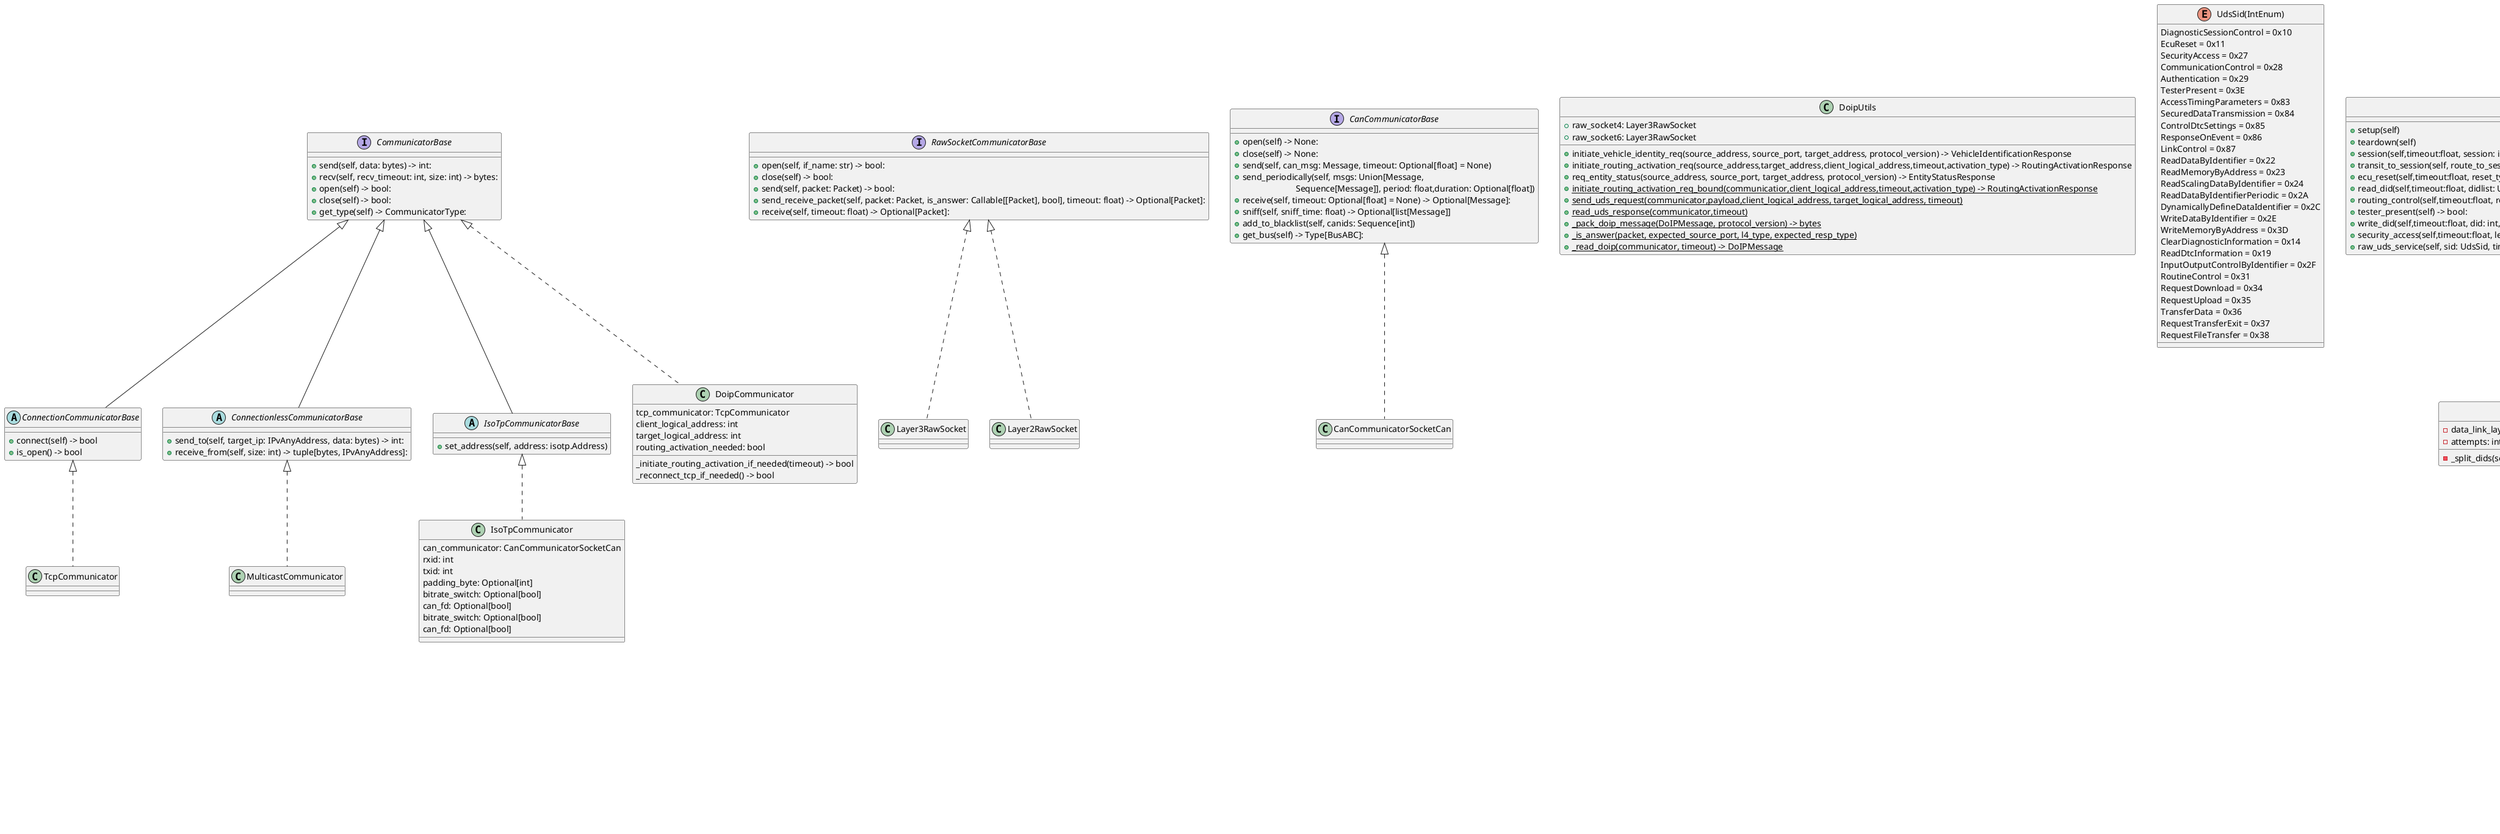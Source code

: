 @startuml communication_and_utils_stack_v4

interface CommunicatorBase {
    +send(self, data: bytes) -> int:
    +recv(self, recv_timeout: int, size: int) -> bytes:
    +open(self) -> bool:
    +close(self) -> bool:
    +get_type(self) -> CommunicatorType:
}

abstract ConnectionCommunicatorBase extends CommunicatorBase {
    +connect(self) -> bool
    +is_open() -> bool
}

abstract ConnectionlessCommunicatorBase extends CommunicatorBase {
    +send_to(self, target_ip: IPvAnyAddress, data: bytes) -> int:
    +receive_from(self, size: int) -> tuple[bytes, IPvAnyAddress]:
}

interface RawSocketCommunicatorBase {
    +open(self, if_name: str) -> bool:
    +close(self) -> bool:
    +send(self, packet: Packet) -> bool:
    +send_receive_packet(self, packet: Packet, is_answer: Callable[[Packet], bool], timeout: float) -> Optional[Packet]:
    +receive(self, timeout: float) -> Optional[Packet]:
}

interface CanCommunicatorBase {
    +open(self) -> None:
    +close(self) -> None:
    +send(self, can_msg: Message, timeout: Optional[float] = None)
    +send_periodically(self, msgs: Union[Message, 
    \t\t\tSequence[Message]], period: float,duration: Optional[float])
    +receive(self, timeout: Optional[float] = None) -> Optional[Message]:
    +sniff(self, sniff_time: float) -> Optional[list[Message]]
    +add_to_blacklist(self, canids: Sequence[int])
    +get_bus(self) -> Type[BusABC]:
}

abstract IsoTpCommunicatorBase extends CommunicatorBase {
    +set_address(self, address: isotp.Address)
}

class DoipUtils {
    +raw_socket4: Layer3RawSocket
    +raw_socket6: Layer3RawSocket

    +initiate_vehicle_identity_req(source_address, source_port, target_address, protocol_version) -> VehicleIdentificationResponse
    +initiate_routing_activation_req(source_address,target_address,client_logical_address,timeout,activation_type) -> RoutingActivationResponse
    +req_entity_status(source_address, source_port, target_address, protocol_version) -> EntityStatusResponse
    +{static}initiate_routing_activation_req_bound(communicatior,client_logical_address,timeout,activation_type) -> RoutingActivationResponse
    +{static}send_uds_request(communicator,payload,client_logical_address, target_logical_address, timeout)
    +{static}read_uds_response(communicator,timeout)
    +{static}_pack_doip_message(DoIPMessage, protocol_version) -> bytes
    +{static}_is_answer(packet, expected_source_port, l4_type, expected_resp_type)
    +{static}_read_doip(communicator, timeout) -> DoIPMessage
}

enum UdsSid(IntEnum) {
DiagnosticSessionControl = 0x10
EcuReset = 0x11
SecurityAccess = 0x27
CommunicationControl = 0x28
Authentication = 0x29
TesterPresent = 0x3E
AccessTimingParameters = 0x83
SecuredDataTransmission = 0x84
ControlDtcSettings = 0x85
ResponseOnEvent = 0x86
LinkControl = 0x87
ReadDataByIdentifier = 0x22
ReadMemoryByAddress = 0x23
ReadScalingDataByIdentifier = 0x24
ReadDataByIdentifierPeriodic = 0x2A
DynamicallyDefineDataIdentifier = 0x2C
WriteDataByIdentifier = 0x2E
WriteMemoryByAddress = 0x3D
ClearDiagnosticInformation = 0x14
ReadDtcInformation = 0x19
InputOutputControlByIdentifier = 0x2F
RoutineControl = 0x31
RequestDownload = 0x34
RequestUpload = 0x35
TransferData = 0x36
RequestTransferExit = 0x37
RequestFileTransfer = 0x38
}

interface UdsUtilsBase {
    +setup(self)
    +teardown(self)
    +session(self,timeout:float, session: int, standard_version: int = udsoncan.latest_standard) -> SessionControlResultData:
    +transit_to_session(self, route_to_session: list[SESSION_ACCESS], timeout: float, standard_version: int) -> bool
    +ecu_reset(self,timeout:float, reset_type: int) -> bool:
    +read_did(self,timeout:float, didlist: Union[int, list[int]]) -> list[RdidDataTuple(did, data)]:
    +routing_control(self,timeout:float, routine_id: int, control_type: int, data: Optional[bytes] = None) -> RoutingControlResponseData:
    +tester_present(self) -> bool:
    +write_did(self,timeout:float, did: int, data: str) -> bool:
    +security_access(self,timeout:float, level: int, security_algorithm: Type[SECURITY_ALGORITHM_BASE], bytes]) -> bool:
	+raw_uds_service(self, sid: UdsSid, timeout: float, sub_function: Optional[int] = None, data: Optional[bytes] = None) -> RawUdsResponse:
}

class UdsUtils implements UdsUtilsBase{
    -data_link_layer: Union[IsoTpCommunicator, DoipCommunicator]
    -attempts: int
    -_split_dids(self, didlist: Union[int, list[int]], data_hex: str) -> list[RdidDataTuple(did, data)]:
}

interface IDeviceShell {
    exec_command (self, command: str, testcase_filter: Optional[str] = None) -> Tuple[str, ...]:
    teardown (self)
}

class DoipCommunicator implements CommunicatorBase{
    tcp_communicator: TcpCommunicator
    client_logical_address: int
    target_logical_address: int
    routing_activation_needed: bool
    _initiate_routing_activation_if_needed(timeout) -> bool
    _reconnect_tcp_if_needed() -> bool
}

class IsoTpCommunicator implements IsoTpCommunicatorBase{
    can_communicator: CanCommunicatorSocketCan
    rxid: int
    txid: int
    padding_byte: Optional[int]
    bitrate_switch: Optional[bool]
    can_fd: Optional[bool]
    bitrate_switch: Optional[bool]
    can_fd: Optional[bool]
}

class AdbDeviceShell implements IDeviceShell
class SerialDeviceShell implements IDeviceShell
class SshDeviceShell implements IDeviceShell
class Layer3RawSocket implements RawSocketCommunicatorBase
class Layer2RawSocket implements RawSocketCommunicatorBase
class TcpCommunicator implements ConnectionCommunicatorBase
class MulticastCommunicator implements ConnectionlessCommunicatorBase
class CanCommunicatorSocketCan implements CanCommunicatorBase

package plugins {

interface PluginBase extends ParsabeModel{
    +{abstract}setup()
    +{abstract}teardown()
}

abstract BackgroundPluginBase extends PluginBase {
    -_task: asyncio.Task
    +start()
    +async stop()
    +{abstract}async run()
    -async _run_wrapper()
}

abstract EventNotifierPluginBase extends PluginBase {
    +{abstract}set_notifier(on_event_callback, on_error_callback)
}

abstract InteractivePluginBase extends PluginBase

abstract ResetPluginBase extends InteractivePluginBase {
    +{abstract}reset()
}


class RelayResetPlugin implements ResetPluginBase{
    -reset_pin: int
    -gpio_chip: str
}

class UdsBasedEcuResetPlugin implements ResetPluginBase{
    -uds_utils: UdsUtils
    -reset_type: int
    -operation_timeout: float
}

abstract TesterPresentSenderPluginBase extends BackgroundPluginBase

class TesterPresentSenderPlugin implements TesterPresentSenderPluginBase {
    -uds_utils: UdsUtils
    -intervals: float
}

abstract Klam15SenderPluginBase extends BackgroundPluginBase

class Klam15SenderPlugin implements Klam15SenderPluginBase {
    -uds_utils: UdsUtils
    -intervals: float
}

abstract InteractiveCrashDetectionPluginBase extends InteractivePluginBase {
    +{abstract}check_crash() -> bool
}

abstract BackgroundCrashDetectionPluginBase extends BackgroundPluginBase, EventNotifierPluginBase

class SessionChangeCrashDetector implements InteractiveCrashDetectionPluginBase {
    -uds_utils: UdsUtils
    -current_session: int
    -operation_timeout: float
}

class UnrespondedTesterPresentCrashDetector implements InteractiveCrashDetectionPluginBase {
    -uds_utils: UdsUtils
    -operation_timeout: float
}


@enduml